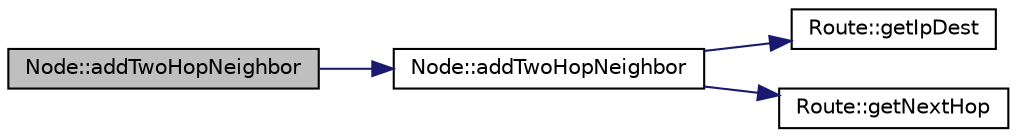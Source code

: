 digraph "Node::addTwoHopNeighbor"
{
  edge [fontname="Helvetica",fontsize="10",labelfontname="Helvetica",labelfontsize="10"];
  node [fontname="Helvetica",fontsize="10",shape=record];
  rankdir="LR";
  Node1 [label="Node::addTwoHopNeighbor",height=0.2,width=0.4,color="black", fillcolor="grey75", style="filled" fontcolor="black"];
  Node1 -> Node2 [color="midnightblue",fontsize="10",style="solid",fontname="Helvetica"];
  Node2 [label="Node::addTwoHopNeighbor",height=0.2,width=0.4,color="black", fillcolor="white", style="filled",URL="$class_node.html#a11bb1a8c082476096694537f2dfb0502"];
  Node2 -> Node3 [color="midnightblue",fontsize="10",style="solid",fontname="Helvetica"];
  Node3 [label="Route::getIpDest",height=0.2,width=0.4,color="black", fillcolor="white", style="filled",URL="$class_route.html#aa0035cede27822c197601bdfa7882e69"];
  Node2 -> Node4 [color="midnightblue",fontsize="10",style="solid",fontname="Helvetica"];
  Node4 [label="Route::getNextHop",height=0.2,width=0.4,color="black", fillcolor="white", style="filled",URL="$class_route.html#a4a0770b65b97df312e393da10320d607"];
}
